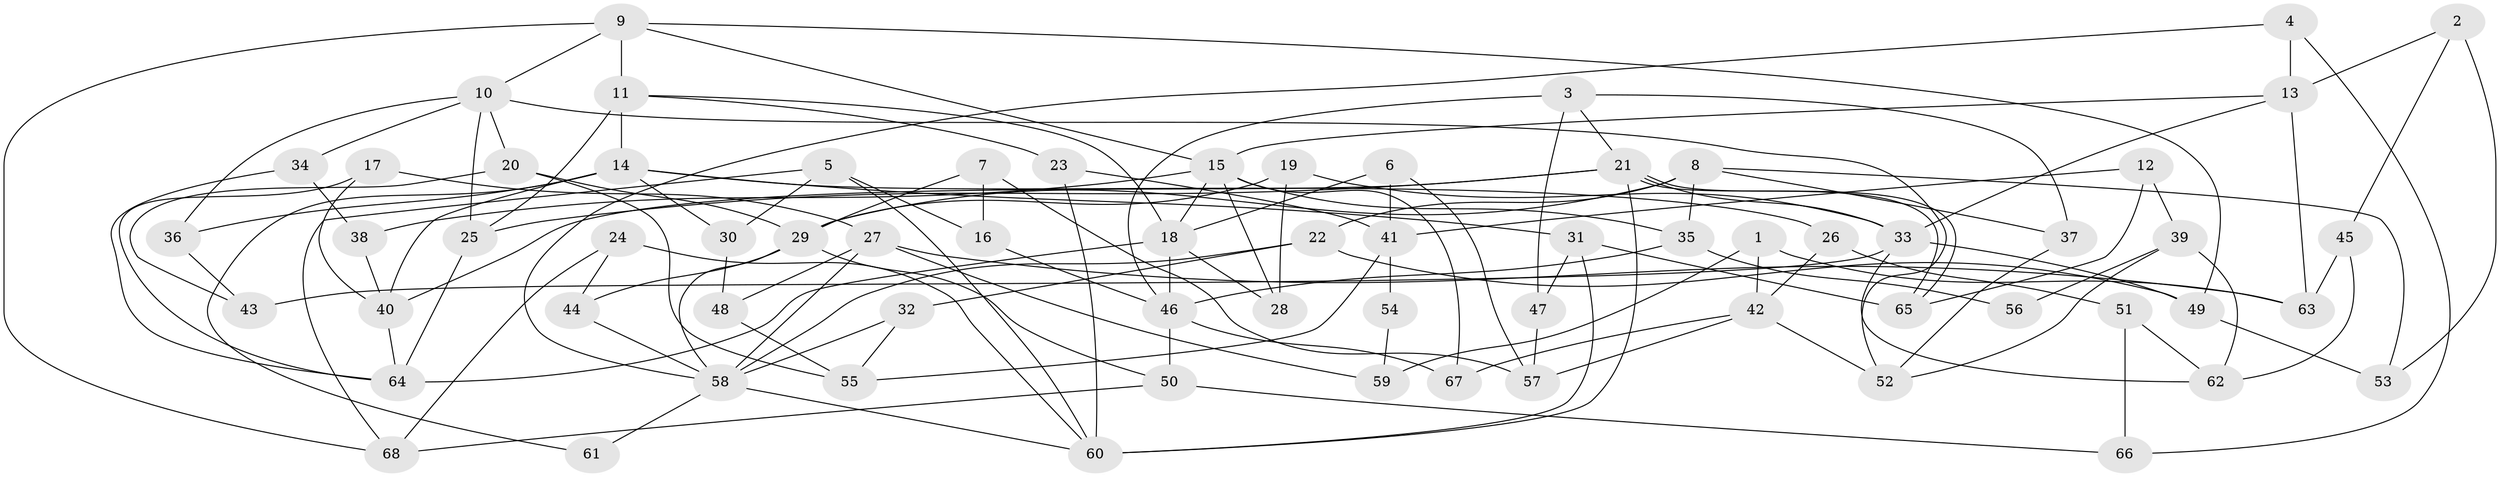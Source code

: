 // Generated by graph-tools (version 1.1) at 2025/15/03/09/25 04:15:02]
// undirected, 68 vertices, 136 edges
graph export_dot {
graph [start="1"]
  node [color=gray90,style=filled];
  1;
  2;
  3;
  4;
  5;
  6;
  7;
  8;
  9;
  10;
  11;
  12;
  13;
  14;
  15;
  16;
  17;
  18;
  19;
  20;
  21;
  22;
  23;
  24;
  25;
  26;
  27;
  28;
  29;
  30;
  31;
  32;
  33;
  34;
  35;
  36;
  37;
  38;
  39;
  40;
  41;
  42;
  43;
  44;
  45;
  46;
  47;
  48;
  49;
  50;
  51;
  52;
  53;
  54;
  55;
  56;
  57;
  58;
  59;
  60;
  61;
  62;
  63;
  64;
  65;
  66;
  67;
  68;
  1 -- 42;
  1 -- 63;
  1 -- 59;
  2 -- 45;
  2 -- 53;
  2 -- 13;
  3 -- 46;
  3 -- 21;
  3 -- 37;
  3 -- 47;
  4 -- 13;
  4 -- 66;
  4 -- 58;
  5 -- 68;
  5 -- 60;
  5 -- 16;
  5 -- 30;
  6 -- 57;
  6 -- 18;
  6 -- 41;
  7 -- 29;
  7 -- 16;
  7 -- 57;
  8 -- 29;
  8 -- 22;
  8 -- 35;
  8 -- 37;
  8 -- 53;
  9 -- 10;
  9 -- 15;
  9 -- 11;
  9 -- 49;
  9 -- 68;
  10 -- 25;
  10 -- 52;
  10 -- 20;
  10 -- 34;
  10 -- 36;
  11 -- 23;
  11 -- 14;
  11 -- 18;
  11 -- 25;
  12 -- 65;
  12 -- 41;
  12 -- 39;
  13 -- 15;
  13 -- 33;
  13 -- 63;
  14 -- 36;
  14 -- 26;
  14 -- 30;
  14 -- 31;
  14 -- 40;
  14 -- 61;
  15 -- 18;
  15 -- 28;
  15 -- 35;
  15 -- 38;
  15 -- 67;
  16 -- 46;
  17 -- 40;
  17 -- 64;
  17 -- 27;
  18 -- 64;
  18 -- 28;
  18 -- 46;
  19 -- 29;
  19 -- 33;
  19 -- 28;
  20 -- 29;
  20 -- 43;
  20 -- 55;
  21 -- 40;
  21 -- 65;
  21 -- 65;
  21 -- 25;
  21 -- 33;
  21 -- 60;
  22 -- 58;
  22 -- 49;
  22 -- 32;
  23 -- 41;
  23 -- 60;
  24 -- 44;
  24 -- 60;
  24 -- 68;
  25 -- 64;
  26 -- 42;
  26 -- 51;
  27 -- 48;
  27 -- 58;
  27 -- 59;
  27 -- 63;
  29 -- 50;
  29 -- 58;
  29 -- 44;
  30 -- 48;
  31 -- 60;
  31 -- 47;
  31 -- 65;
  32 -- 58;
  32 -- 55;
  33 -- 43;
  33 -- 49;
  33 -- 62;
  34 -- 64;
  34 -- 38;
  35 -- 46;
  35 -- 56;
  36 -- 43;
  37 -- 52;
  38 -- 40;
  39 -- 52;
  39 -- 56;
  39 -- 62;
  40 -- 64;
  41 -- 55;
  41 -- 54;
  42 -- 67;
  42 -- 57;
  42 -- 52;
  44 -- 58;
  45 -- 62;
  45 -- 63;
  46 -- 50;
  46 -- 67;
  47 -- 57;
  48 -- 55;
  49 -- 53;
  50 -- 68;
  50 -- 66;
  51 -- 62;
  51 -- 66;
  54 -- 59;
  58 -- 60;
  58 -- 61;
}
